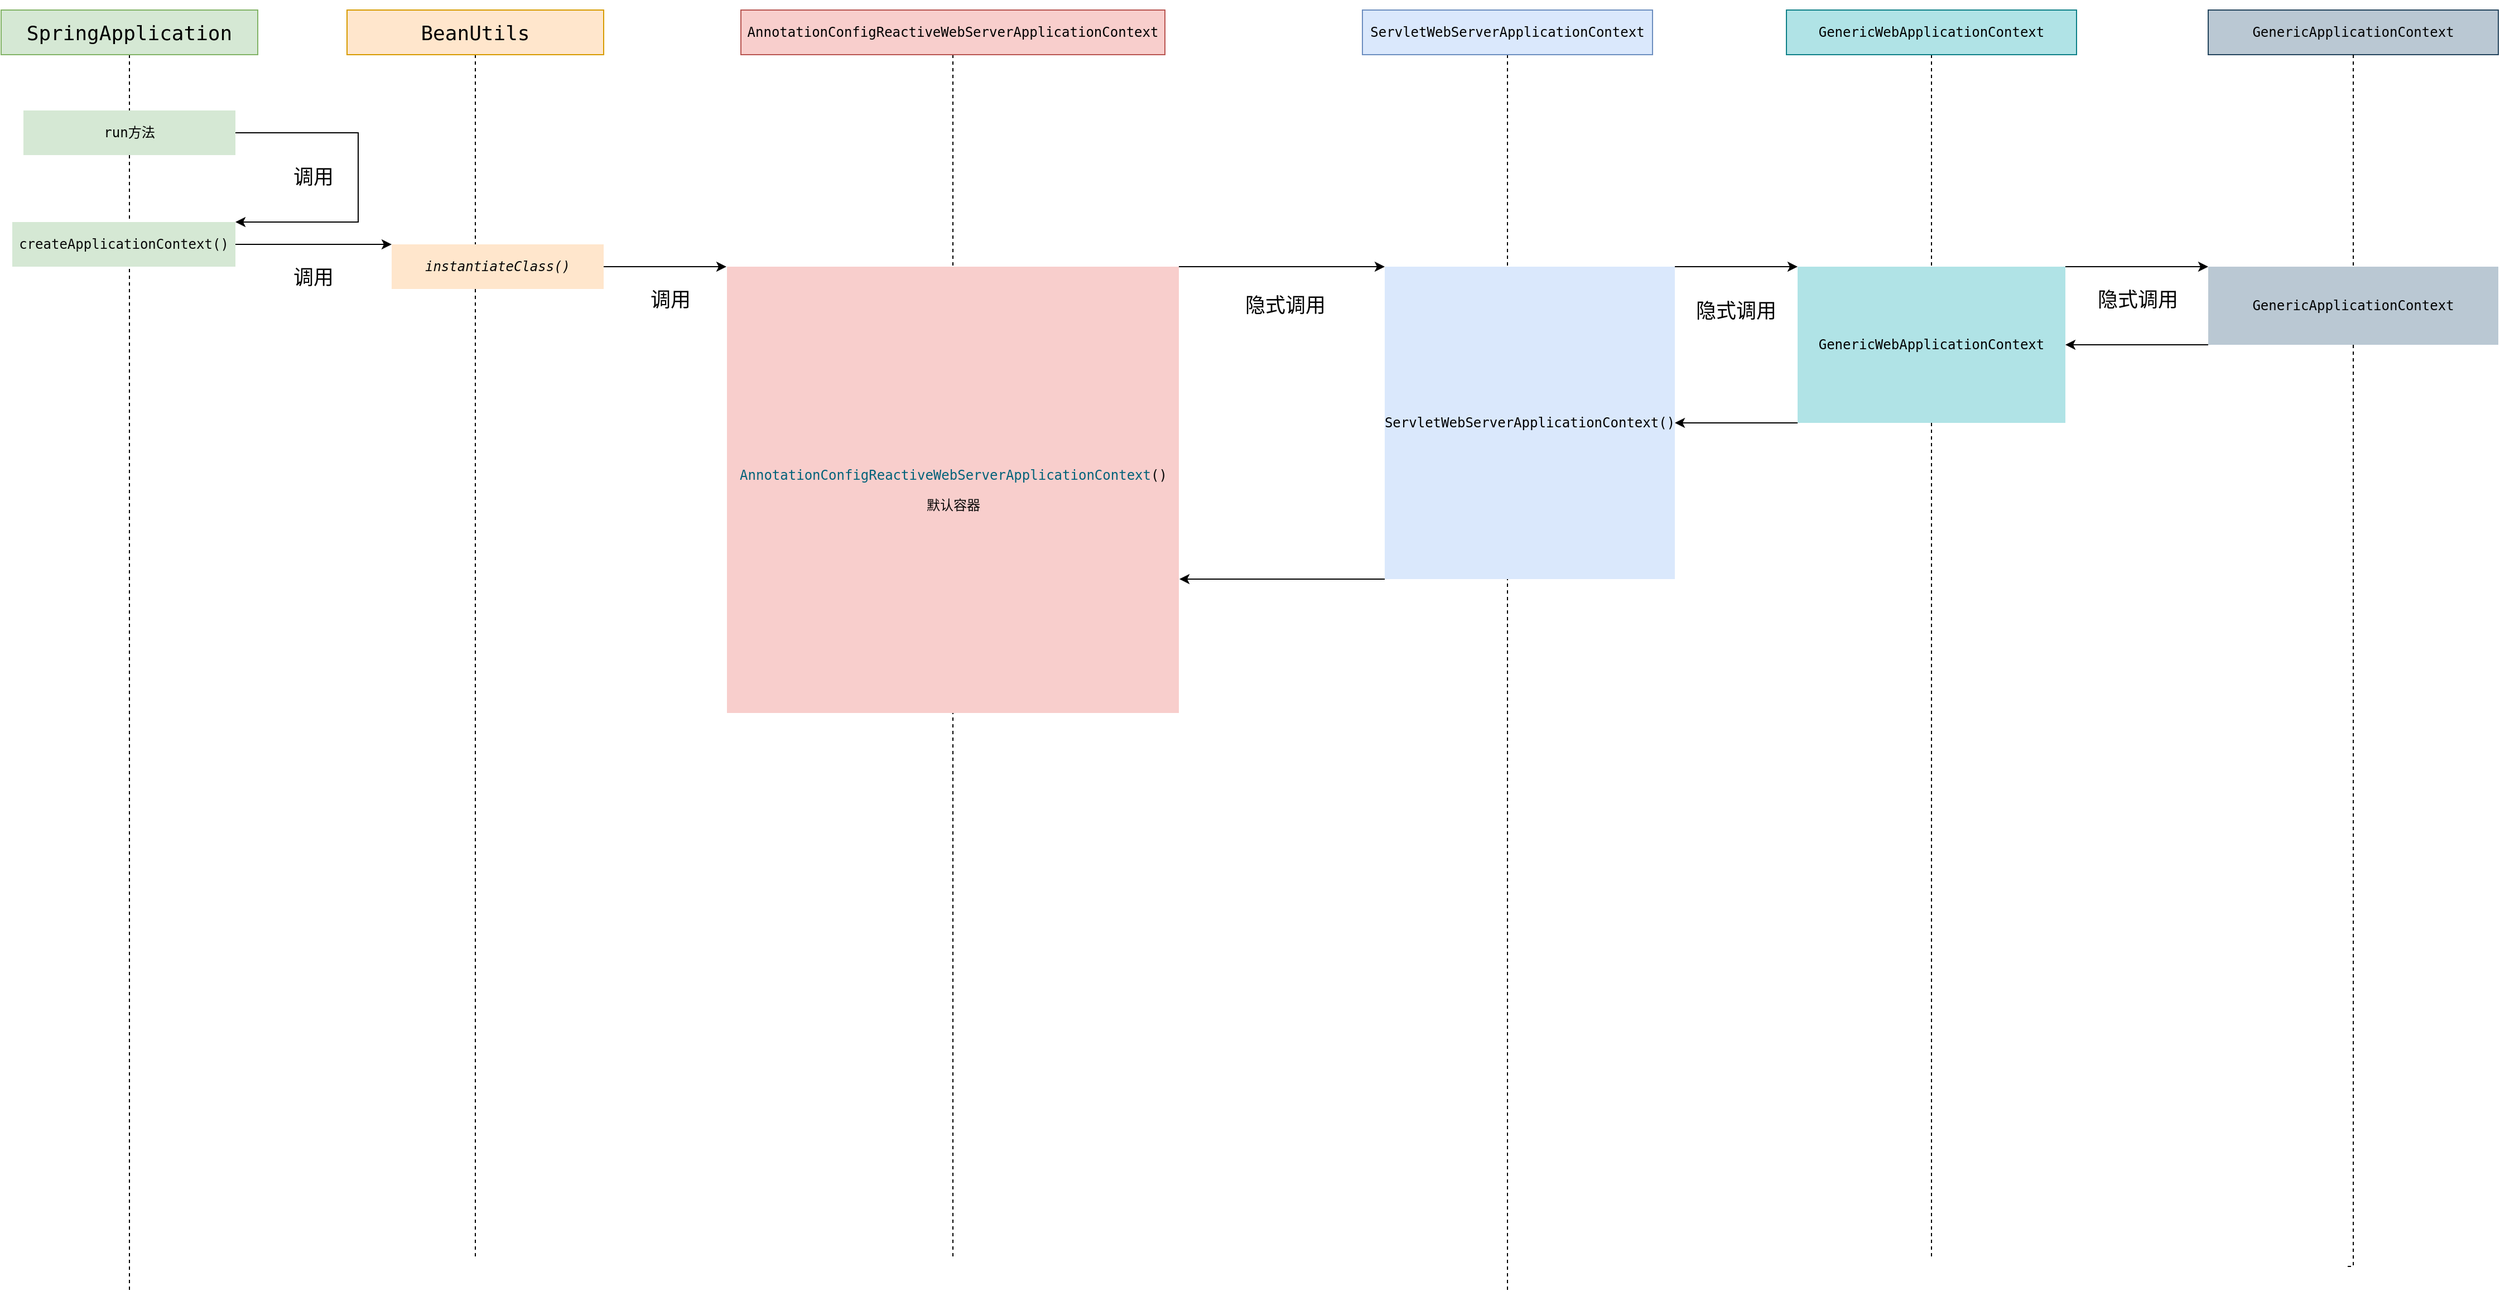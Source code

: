 <mxfile version="14.9.6" type="device"><diagram id="n0qqABqnlwBIG9NQEDoz" name="第 1 页"><mxGraphModel dx="1707" dy="987" grid="1" gridSize="10" guides="1" tooltips="1" connect="1" arrows="1" fold="1" page="1" pageScale="1" pageWidth="827" pageHeight="1169" math="0" shadow="0"><root><mxCell id="0"/><mxCell id="1" parent="0"/><mxCell id="J4CkWkXy01h5ixSQWuHR-2" style="edgeStyle=orthogonalEdgeStyle;rounded=0;orthogonalLoop=1;jettySize=auto;html=1;exitX=0.5;exitY=1;exitDx=0;exitDy=0;dashed=1;endArrow=none;endFill=0;" edge="1" parent="1" source="J4CkWkXy01h5ixSQWuHR-1"><mxGeometry relative="1" as="geometry"><mxPoint x="205" y="1240" as="targetPoint"/></mxGeometry></mxCell><mxCell id="J4CkWkXy01h5ixSQWuHR-1" value="&lt;pre style=&quot;color: rgb(8, 8, 8); font-family: &amp;quot;jetbrains mono&amp;quot;, monospace; font-size: 13.5pt;&quot;&gt;&lt;span style=&quot;color: #000000&quot;&gt;SpringApplication&lt;/span&gt;&lt;/pre&gt;" style="rounded=0;whiteSpace=wrap;html=1;fillColor=#d5e8d4;strokeColor=#82b366;" vertex="1" parent="1"><mxGeometry x="90" y="90" width="230" height="40" as="geometry"/></mxCell><mxCell id="J4CkWkXy01h5ixSQWuHR-6" style="edgeStyle=orthogonalEdgeStyle;rounded=0;orthogonalLoop=1;jettySize=auto;html=1;exitX=1;exitY=0.5;exitDx=0;exitDy=0;entryX=1;entryY=0;entryDx=0;entryDy=0;endArrow=classic;endFill=1;" edge="1" parent="1" source="J4CkWkXy01h5ixSQWuHR-3" target="J4CkWkXy01h5ixSQWuHR-5"><mxGeometry relative="1" as="geometry"><Array as="points"><mxPoint x="410" y="200"/><mxPoint x="410" y="280"/></Array></mxGeometry></mxCell><mxCell id="J4CkWkXy01h5ixSQWuHR-3" value="&lt;pre style=&quot;color: rgb(8 , 8 , 8) ; font-family: &amp;#34;jetbrains mono&amp;#34; , monospace&quot;&gt;&lt;span style=&quot;color: rgb(0 , 0 , 0)&quot;&gt;&lt;font style=&quot;font-size: 12px&quot;&gt;run方法&lt;/font&gt;&lt;/span&gt;&lt;/pre&gt;" style="rounded=0;whiteSpace=wrap;html=1;fillColor=#d5e8d4;strokeColor=none;" vertex="1" parent="1"><mxGeometry x="110" y="180" width="190" height="40" as="geometry"/></mxCell><mxCell id="J4CkWkXy01h5ixSQWuHR-10" style="edgeStyle=orthogonalEdgeStyle;rounded=0;orthogonalLoop=1;jettySize=auto;html=1;exitX=1;exitY=0.5;exitDx=0;exitDy=0;entryX=0;entryY=0;entryDx=0;entryDy=0;endArrow=classic;endFill=1;" edge="1" parent="1" source="J4CkWkXy01h5ixSQWuHR-5" target="J4CkWkXy01h5ixSQWuHR-9"><mxGeometry relative="1" as="geometry"><Array as="points"><mxPoint x="410" y="300"/><mxPoint x="410" y="300"/></Array></mxGeometry></mxCell><mxCell id="J4CkWkXy01h5ixSQWuHR-5" value="&lt;pre style=&quot;color: rgb(8 , 8 , 8) ; font-family: &amp;#34;jetbrains mono&amp;#34; , monospace&quot;&gt;&lt;pre style=&quot;font-family: &amp;#34;jetbrains mono&amp;#34; , monospace&quot;&gt;&lt;font style=&quot;font-size: 12px&quot;&gt;createApplicationContext()&lt;/font&gt;&lt;/pre&gt;&lt;/pre&gt;" style="rounded=0;whiteSpace=wrap;html=1;fillColor=#d5e8d4;strokeColor=none;" vertex="1" parent="1"><mxGeometry x="100" y="280" width="200" height="40" as="geometry"/></mxCell><mxCell id="J4CkWkXy01h5ixSQWuHR-8" style="edgeStyle=orthogonalEdgeStyle;rounded=0;orthogonalLoop=1;jettySize=auto;html=1;exitX=0.5;exitY=1;exitDx=0;exitDy=0;endArrow=none;endFill=0;dashed=1;" edge="1" parent="1" source="J4CkWkXy01h5ixSQWuHR-7"><mxGeometry relative="1" as="geometry"><mxPoint x="515" y="1210" as="targetPoint"/></mxGeometry></mxCell><mxCell id="J4CkWkXy01h5ixSQWuHR-7" value="&lt;pre style=&quot;color: rgb(8 , 8 , 8) ; font-family: &amp;quot;jetbrains mono&amp;quot; , monospace ; font-size: 13.5pt&quot;&gt;&lt;pre style=&quot;font-family: &amp;quot;jetbrains mono&amp;quot;, monospace; font-size: 13.5pt;&quot;&gt;&lt;span style=&quot;color: #000000&quot;&gt;BeanUtils&lt;/span&gt;&lt;/pre&gt;&lt;/pre&gt;" style="rounded=0;whiteSpace=wrap;html=1;fillColor=#ffe6cc;strokeColor=#d79b00;" vertex="1" parent="1"><mxGeometry x="400" y="90" width="230" height="40" as="geometry"/></mxCell><mxCell id="J4CkWkXy01h5ixSQWuHR-14" style="edgeStyle=orthogonalEdgeStyle;rounded=0;orthogonalLoop=1;jettySize=auto;html=1;exitX=1;exitY=0.5;exitDx=0;exitDy=0;fontColor=#000000;endArrow=classic;endFill=1;" edge="1" parent="1" source="J4CkWkXy01h5ixSQWuHR-9"><mxGeometry relative="1" as="geometry"><mxPoint x="740" y="320" as="targetPoint"/></mxGeometry></mxCell><mxCell id="J4CkWkXy01h5ixSQWuHR-9" value="&lt;pre style=&quot;color: rgb(8 , 8 , 8) ; font-family: &amp;#34;jetbrains mono&amp;#34; , monospace&quot;&gt;&lt;pre style=&quot;font-family: &amp;#34;jetbrains mono&amp;#34; , monospace&quot;&gt;&lt;pre style=&quot;font-family: &amp;#34;jetbrains mono&amp;#34; , monospace&quot;&gt;&lt;span style=&quot;font-style: italic&quot;&gt;&lt;font style=&quot;font-size: 12px&quot;&gt;instantiateClass()&lt;/font&gt;&lt;/span&gt;&lt;/pre&gt;&lt;/pre&gt;&lt;/pre&gt;" style="rounded=0;whiteSpace=wrap;html=1;fillColor=#ffe6cc;strokeColor=none;" vertex="1" parent="1"><mxGeometry x="440" y="300" width="190" height="40" as="geometry"/></mxCell><mxCell id="J4CkWkXy01h5ixSQWuHR-12" style="edgeStyle=orthogonalEdgeStyle;rounded=0;orthogonalLoop=1;jettySize=auto;html=1;exitX=0.5;exitY=1;exitDx=0;exitDy=0;fontColor=#000000;endArrow=none;endFill=0;dashed=1;" edge="1" parent="1" source="J4CkWkXy01h5ixSQWuHR-11"><mxGeometry relative="1" as="geometry"><mxPoint x="943" y="1210" as="targetPoint"/></mxGeometry></mxCell><mxCell id="J4CkWkXy01h5ixSQWuHR-11" value="&lt;pre style=&quot;font-family: &amp;quot;jetbrains mono&amp;quot;, monospace;&quot;&gt;&lt;pre style=&quot;font-family: &amp;quot;jetbrains mono&amp;quot; , monospace&quot;&gt;&lt;pre style=&quot;font-family: &amp;quot;jetbrains mono&amp;quot;, monospace;&quot;&gt;&lt;span style=&quot;&quot;&gt;&lt;font style=&quot;font-size: 12px&quot;&gt;AnnotationConfigReactiveWebServerApplicationContext&lt;/font&gt;&lt;/span&gt;&lt;/pre&gt;&lt;/pre&gt;&lt;/pre&gt;" style="rounded=0;whiteSpace=wrap;html=1;fillColor=#f8cecc;strokeColor=#b85450;" vertex="1" parent="1"><mxGeometry x="753" y="90" width="380" height="40" as="geometry"/></mxCell><mxCell id="J4CkWkXy01h5ixSQWuHR-32" style="edgeStyle=orthogonalEdgeStyle;rounded=0;orthogonalLoop=1;jettySize=auto;html=1;exitX=1;exitY=0;exitDx=0;exitDy=0;entryX=0;entryY=0;entryDx=0;entryDy=0;fontColor=#000000;endArrow=classic;endFill=1;" edge="1" parent="1" source="J4CkWkXy01h5ixSQWuHR-13" target="J4CkWkXy01h5ixSQWuHR-17"><mxGeometry relative="1" as="geometry"><Array as="points"><mxPoint x="1240" y="320"/><mxPoint x="1240" y="320"/></Array></mxGeometry></mxCell><mxCell id="J4CkWkXy01h5ixSQWuHR-13" value="&lt;pre style=&quot;color: rgb(8 , 8 , 8) ; font-family: &amp;#34;jetbrains mono&amp;#34; , monospace&quot;&gt;&lt;pre style=&quot;font-family: &amp;#34;jetbrains mono&amp;#34; , monospace&quot;&gt;&lt;pre style=&quot;font-family: &amp;#34;jetbrains mono&amp;#34; , monospace&quot;&gt;&lt;pre style=&quot;font-family: &amp;#34;jetbrains mono&amp;#34; , monospace&quot;&gt;&lt;span style=&quot;color: #00627a&quot;&gt;AnnotationConfigReactiveWebServerApplicationContext&lt;/span&gt;()&lt;/pre&gt;&lt;pre style=&quot;font-family: &amp;#34;jetbrains mono&amp;#34; , monospace&quot;&gt;默认容器&lt;/pre&gt;&lt;/pre&gt;&lt;/pre&gt;&lt;/pre&gt;" style="rounded=0;whiteSpace=wrap;html=1;fillColor=#f8cecc;strokeColor=none;" vertex="1" parent="1"><mxGeometry x="740.5" y="320" width="405" height="400" as="geometry"/></mxCell><mxCell id="J4CkWkXy01h5ixSQWuHR-16" style="edgeStyle=orthogonalEdgeStyle;rounded=0;orthogonalLoop=1;jettySize=auto;html=1;exitX=0.5;exitY=1;exitDx=0;exitDy=0;fontColor=#000000;endArrow=none;endFill=0;dashed=1;" edge="1" parent="1" source="J4CkWkXy01h5ixSQWuHR-15"><mxGeometry relative="1" as="geometry"><mxPoint x="1440" y="1240" as="targetPoint"/></mxGeometry></mxCell><mxCell id="J4CkWkXy01h5ixSQWuHR-15" value="&lt;pre style=&quot;font-family: &amp;quot;jetbrains mono&amp;quot; , monospace&quot;&gt;&lt;pre style=&quot;font-family: &amp;quot;jetbrains mono&amp;quot; , monospace&quot;&gt;&lt;pre style=&quot;font-family: &amp;quot;jetbrains mono&amp;quot; , monospace&quot;&gt;&lt;pre style=&quot;color: rgb(8 , 8 , 8) ; font-family: &amp;quot;jetbrains mono&amp;quot; , monospace&quot;&gt;&lt;pre style=&quot;font-family: &amp;quot;jetbrains mono&amp;quot;, monospace;&quot;&gt;&lt;span style=&quot;color: rgb(0 , 0 , 0)&quot;&gt;&lt;font style=&quot;font-size: 12px&quot;&gt;ServletWebServerApplicationContext&lt;/font&gt;&lt;/span&gt;&lt;/pre&gt;&lt;/pre&gt;&lt;/pre&gt;&lt;/pre&gt;&lt;/pre&gt;" style="rounded=0;whiteSpace=wrap;html=1;fillColor=#dae8fc;strokeColor=#6c8ebf;" vertex="1" parent="1"><mxGeometry x="1310" y="90" width="260" height="40" as="geometry"/></mxCell><mxCell id="J4CkWkXy01h5ixSQWuHR-23" style="edgeStyle=orthogonalEdgeStyle;rounded=0;orthogonalLoop=1;jettySize=auto;html=1;exitX=1;exitY=0;exitDx=0;exitDy=0;entryX=0;entryY=0;entryDx=0;entryDy=0;fontColor=#000000;endArrow=classic;endFill=1;" edge="1" parent="1" source="J4CkWkXy01h5ixSQWuHR-17" target="J4CkWkXy01h5ixSQWuHR-20"><mxGeometry relative="1" as="geometry"><Array as="points"><mxPoint x="1610" y="320"/><mxPoint x="1610" y="320"/></Array></mxGeometry></mxCell><mxCell id="J4CkWkXy01h5ixSQWuHR-31" style="edgeStyle=orthogonalEdgeStyle;rounded=0;orthogonalLoop=1;jettySize=auto;html=1;exitX=0;exitY=1;exitDx=0;exitDy=0;fontColor=#000000;endArrow=classic;endFill=1;" edge="1" parent="1" source="J4CkWkXy01h5ixSQWuHR-17"><mxGeometry relative="1" as="geometry"><mxPoint x="1146" y="600" as="targetPoint"/><Array as="points"><mxPoint x="1300" y="600"/><mxPoint x="1300" y="600"/></Array></mxGeometry></mxCell><mxCell id="J4CkWkXy01h5ixSQWuHR-17" value="&lt;pre style=&quot;font-family: &amp;quot;jetbrains mono&amp;quot; , monospace&quot;&gt;&lt;pre style=&quot;font-family: &amp;quot;jetbrains mono&amp;quot; , monospace&quot;&gt;&lt;pre style=&quot;font-family: &amp;quot;jetbrains mono&amp;quot; , monospace&quot;&gt;&lt;pre style=&quot;color: rgb(8 , 8 , 8) ; font-family: &amp;quot;jetbrains mono&amp;quot; , monospace&quot;&gt;&lt;pre style=&quot;font-family: &amp;quot;jetbrains mono&amp;quot;, monospace;&quot;&gt;&lt;span style=&quot;color: rgb(0 , 0 , 0)&quot;&gt;&lt;font style=&quot;font-size: 12px&quot;&gt;ServletWebServerApplicationContext()&lt;/font&gt;&lt;/span&gt;&lt;/pre&gt;&lt;/pre&gt;&lt;/pre&gt;&lt;/pre&gt;&lt;/pre&gt;" style="rounded=0;whiteSpace=wrap;html=1;fillColor=#dae8fc;strokeColor=none;" vertex="1" parent="1"><mxGeometry x="1330" y="320" width="260" height="280" as="geometry"/></mxCell><mxCell id="J4CkWkXy01h5ixSQWuHR-21" style="edgeStyle=orthogonalEdgeStyle;rounded=0;orthogonalLoop=1;jettySize=auto;html=1;exitX=0.5;exitY=1;exitDx=0;exitDy=0;fontColor=#000000;endArrow=none;endFill=0;dashed=1;" edge="1" parent="1" source="J4CkWkXy01h5ixSQWuHR-19"><mxGeometry relative="1" as="geometry"><mxPoint x="1820" y="1210" as="targetPoint"/></mxGeometry></mxCell><mxCell id="J4CkWkXy01h5ixSQWuHR-19" value="&lt;pre style=&quot;font-family: &amp;quot;jetbrains mono&amp;quot; , monospace&quot;&gt;&lt;pre style=&quot;font-family: &amp;quot;jetbrains mono&amp;quot; , monospace&quot;&gt;&lt;pre style=&quot;font-family: &amp;quot;jetbrains mono&amp;quot; , monospace&quot;&gt;&lt;pre style=&quot;color: rgb(8 , 8 , 8) ; font-family: &amp;quot;jetbrains mono&amp;quot; , monospace&quot;&gt;&lt;pre style=&quot;font-family: &amp;quot;jetbrains mono&amp;quot; , monospace&quot;&gt;&lt;pre style=&quot;font-family: &amp;quot;jetbrains mono&amp;quot;, monospace;&quot;&gt;&lt;span style=&quot;color: rgb(0 , 0 , 0)&quot;&gt;&lt;font style=&quot;font-size: 12px&quot;&gt;GenericWebApplicationContext&lt;/font&gt;&lt;/span&gt;&lt;/pre&gt;&lt;/pre&gt;&lt;/pre&gt;&lt;/pre&gt;&lt;/pre&gt;&lt;/pre&gt;" style="rounded=0;whiteSpace=wrap;html=1;fillColor=#b0e3e6;strokeColor=#0e8088;" vertex="1" parent="1"><mxGeometry x="1690" y="90" width="260" height="40" as="geometry"/></mxCell><mxCell id="J4CkWkXy01h5ixSQWuHR-28" style="edgeStyle=orthogonalEdgeStyle;rounded=0;orthogonalLoop=1;jettySize=auto;html=1;exitX=1;exitY=0;exitDx=0;exitDy=0;entryX=0;entryY=0;entryDx=0;entryDy=0;fontColor=#000000;endArrow=classic;endFill=1;" edge="1" parent="1" source="J4CkWkXy01h5ixSQWuHR-20" target="J4CkWkXy01h5ixSQWuHR-26"><mxGeometry relative="1" as="geometry"><Array as="points"><mxPoint x="2000" y="320"/><mxPoint x="2000" y="320"/></Array></mxGeometry></mxCell><mxCell id="J4CkWkXy01h5ixSQWuHR-30" style="edgeStyle=orthogonalEdgeStyle;rounded=0;orthogonalLoop=1;jettySize=auto;html=1;exitX=0;exitY=1;exitDx=0;exitDy=0;fontColor=#000000;endArrow=classic;endFill=1;" edge="1" parent="1" source="J4CkWkXy01h5ixSQWuHR-20"><mxGeometry relative="1" as="geometry"><mxPoint x="1590" y="460" as="targetPoint"/><Array as="points"><mxPoint x="1590" y="460"/></Array></mxGeometry></mxCell><mxCell id="J4CkWkXy01h5ixSQWuHR-20" value="&lt;pre style=&quot;font-family: &amp;quot;jetbrains mono&amp;quot; , monospace&quot;&gt;&lt;pre style=&quot;font-family: &amp;quot;jetbrains mono&amp;quot; , monospace&quot;&gt;&lt;pre style=&quot;font-family: &amp;quot;jetbrains mono&amp;quot; , monospace&quot;&gt;&lt;pre style=&quot;color: rgb(8 , 8 , 8) ; font-family: &amp;quot;jetbrains mono&amp;quot; , monospace&quot;&gt;&lt;pre style=&quot;font-family: &amp;quot;jetbrains mono&amp;quot; , monospace&quot;&gt;&lt;pre style=&quot;font-family: &amp;quot;jetbrains mono&amp;quot;, monospace;&quot;&gt;&lt;span style=&quot;color: rgb(0 , 0 , 0)&quot;&gt;&lt;font style=&quot;font-size: 12px&quot;&gt;GenericWebApplicationContext&lt;/font&gt;&lt;/span&gt;&lt;/pre&gt;&lt;/pre&gt;&lt;/pre&gt;&lt;/pre&gt;&lt;/pre&gt;&lt;/pre&gt;" style="rounded=0;whiteSpace=wrap;html=1;fillColor=#b0e3e6;strokeColor=none;" vertex="1" parent="1"><mxGeometry x="1700" y="320" width="240" height="140" as="geometry"/></mxCell><mxCell id="J4CkWkXy01h5ixSQWuHR-25" style="edgeStyle=orthogonalEdgeStyle;rounded=0;orthogonalLoop=1;jettySize=auto;html=1;exitX=0.5;exitY=1;exitDx=0;exitDy=0;fontColor=#000000;endArrow=none;endFill=0;dashed=1;startArrow=none;" edge="1" parent="1" source="J4CkWkXy01h5ixSQWuHR-26"><mxGeometry relative="1" as="geometry"><mxPoint x="2190" y="1216" as="targetPoint"/><Array as="points"><mxPoint x="2190" y="1216"/></Array></mxGeometry></mxCell><mxCell id="J4CkWkXy01h5ixSQWuHR-24" value="&lt;pre style=&quot;font-family: &amp;quot;jetbrains mono&amp;quot; , monospace&quot;&gt;&lt;pre style=&quot;font-family: &amp;quot;jetbrains mono&amp;quot; , monospace&quot;&gt;&lt;pre style=&quot;font-family: &amp;quot;jetbrains mono&amp;quot; , monospace&quot;&gt;&lt;pre style=&quot;color: rgb(8 , 8 , 8) ; font-family: &amp;quot;jetbrains mono&amp;quot; , monospace&quot;&gt;&lt;pre style=&quot;font-family: &amp;quot;jetbrains mono&amp;quot; , monospace&quot;&gt;&lt;pre style=&quot;font-family: &amp;quot;jetbrains mono&amp;quot; , monospace&quot;&gt;&lt;pre style=&quot;font-family: &amp;quot;jetbrains mono&amp;quot;, monospace;&quot;&gt;&lt;span style=&quot;color: rgb(0 , 0 , 0)&quot;&gt;&lt;font style=&quot;font-size: 12px&quot;&gt;GenericApplicationContext&lt;/font&gt;&lt;/span&gt;&lt;/pre&gt;&lt;/pre&gt;&lt;/pre&gt;&lt;/pre&gt;&lt;/pre&gt;&lt;/pre&gt;&lt;/pre&gt;" style="rounded=0;whiteSpace=wrap;html=1;fillColor=#bac8d3;strokeColor=#23445d;" vertex="1" parent="1"><mxGeometry x="2068" y="90" width="260" height="40" as="geometry"/></mxCell><mxCell id="J4CkWkXy01h5ixSQWuHR-34" style="edgeStyle=orthogonalEdgeStyle;rounded=0;orthogonalLoop=1;jettySize=auto;html=1;exitX=0;exitY=1;exitDx=0;exitDy=0;entryX=1;entryY=0.5;entryDx=0;entryDy=0;fontColor=#000000;endArrow=classic;endFill=1;" edge="1" parent="1" source="J4CkWkXy01h5ixSQWuHR-26" target="J4CkWkXy01h5ixSQWuHR-20"><mxGeometry relative="1" as="geometry"><Array as="points"><mxPoint x="2030" y="390"/><mxPoint x="2030" y="390"/></Array></mxGeometry></mxCell><mxCell id="J4CkWkXy01h5ixSQWuHR-26" value="&lt;pre style=&quot;font-family: &amp;quot;jetbrains mono&amp;quot; , monospace&quot;&gt;&lt;pre style=&quot;font-family: &amp;quot;jetbrains mono&amp;quot; , monospace&quot;&gt;&lt;pre style=&quot;font-family: &amp;quot;jetbrains mono&amp;quot; , monospace&quot;&gt;&lt;pre style=&quot;color: rgb(8 , 8 , 8) ; font-family: &amp;quot;jetbrains mono&amp;quot; , monospace&quot;&gt;&lt;pre style=&quot;font-family: &amp;quot;jetbrains mono&amp;quot; , monospace&quot;&gt;&lt;pre style=&quot;font-family: &amp;quot;jetbrains mono&amp;quot; , monospace&quot;&gt;&lt;pre style=&quot;font-family: &amp;quot;jetbrains mono&amp;quot;, monospace;&quot;&gt;&lt;span style=&quot;color: rgb(0 , 0 , 0)&quot;&gt;&lt;font style=&quot;font-size: 12px&quot;&gt;GenericApplicationContext&lt;/font&gt;&lt;/span&gt;&lt;/pre&gt;&lt;/pre&gt;&lt;/pre&gt;&lt;/pre&gt;&lt;/pre&gt;&lt;/pre&gt;&lt;/pre&gt;" style="rounded=0;whiteSpace=wrap;html=1;fillColor=#bac8d3;strokeColor=none;" vertex="1" parent="1"><mxGeometry x="2068" y="320" width="260" height="70" as="geometry"/></mxCell><mxCell id="J4CkWkXy01h5ixSQWuHR-33" value="" style="edgeStyle=orthogonalEdgeStyle;rounded=0;orthogonalLoop=1;jettySize=auto;html=1;exitX=0.5;exitY=1;exitDx=0;exitDy=0;fontColor=#000000;endArrow=none;endFill=0;dashed=1;" edge="1" parent="1" source="J4CkWkXy01h5ixSQWuHR-24" target="J4CkWkXy01h5ixSQWuHR-26"><mxGeometry relative="1" as="geometry"><mxPoint x="2190" y="1216" as="targetPoint"/><mxPoint x="2190" y="130" as="sourcePoint"/><Array as="points"/></mxGeometry></mxCell><mxCell id="J4CkWkXy01h5ixSQWuHR-35" value="&lt;font style=&quot;font-size: 18px&quot;&gt;调用&lt;/font&gt;" style="text;html=1;strokeColor=none;fillColor=none;align=center;verticalAlign=middle;whiteSpace=wrap;rounded=0;fontColor=#000000;" vertex="1" parent="1"><mxGeometry x="340" y="220" width="60" height="40" as="geometry"/></mxCell><mxCell id="J4CkWkXy01h5ixSQWuHR-36" value="&lt;font style=&quot;font-size: 18px&quot;&gt;调用&lt;/font&gt;" style="text;html=1;strokeColor=none;fillColor=none;align=center;verticalAlign=middle;whiteSpace=wrap;rounded=0;fontColor=#000000;" vertex="1" parent="1"><mxGeometry x="340" y="310" width="60" height="40" as="geometry"/></mxCell><mxCell id="J4CkWkXy01h5ixSQWuHR-37" value="&lt;font style=&quot;font-size: 18px&quot;&gt;调用&lt;/font&gt;" style="text;html=1;strokeColor=none;fillColor=none;align=center;verticalAlign=middle;whiteSpace=wrap;rounded=0;fontColor=#000000;" vertex="1" parent="1"><mxGeometry x="660" y="330" width="60" height="40" as="geometry"/></mxCell><mxCell id="J4CkWkXy01h5ixSQWuHR-38" value="&lt;font style=&quot;font-size: 18px&quot;&gt;隐式调用&lt;/font&gt;" style="text;html=1;strokeColor=none;fillColor=none;align=center;verticalAlign=middle;whiteSpace=wrap;rounded=0;fontColor=#000000;" vertex="1" parent="1"><mxGeometry x="1196" y="335" width="90" height="40" as="geometry"/></mxCell><mxCell id="J4CkWkXy01h5ixSQWuHR-39" value="&lt;font style=&quot;font-size: 18px&quot;&gt;隐式调用&lt;/font&gt;" style="text;html=1;strokeColor=none;fillColor=none;align=center;verticalAlign=middle;whiteSpace=wrap;rounded=0;fontColor=#000000;" vertex="1" parent="1"><mxGeometry x="1600" y="340" width="90" height="40" as="geometry"/></mxCell><mxCell id="J4CkWkXy01h5ixSQWuHR-41" value="&lt;font style=&quot;font-size: 18px&quot;&gt;隐式调用&lt;/font&gt;" style="text;html=1;strokeColor=none;fillColor=none;align=center;verticalAlign=middle;whiteSpace=wrap;rounded=0;fontColor=#000000;" vertex="1" parent="1"><mxGeometry x="1960" y="330" width="90" height="40" as="geometry"/></mxCell></root></mxGraphModel></diagram></mxfile>